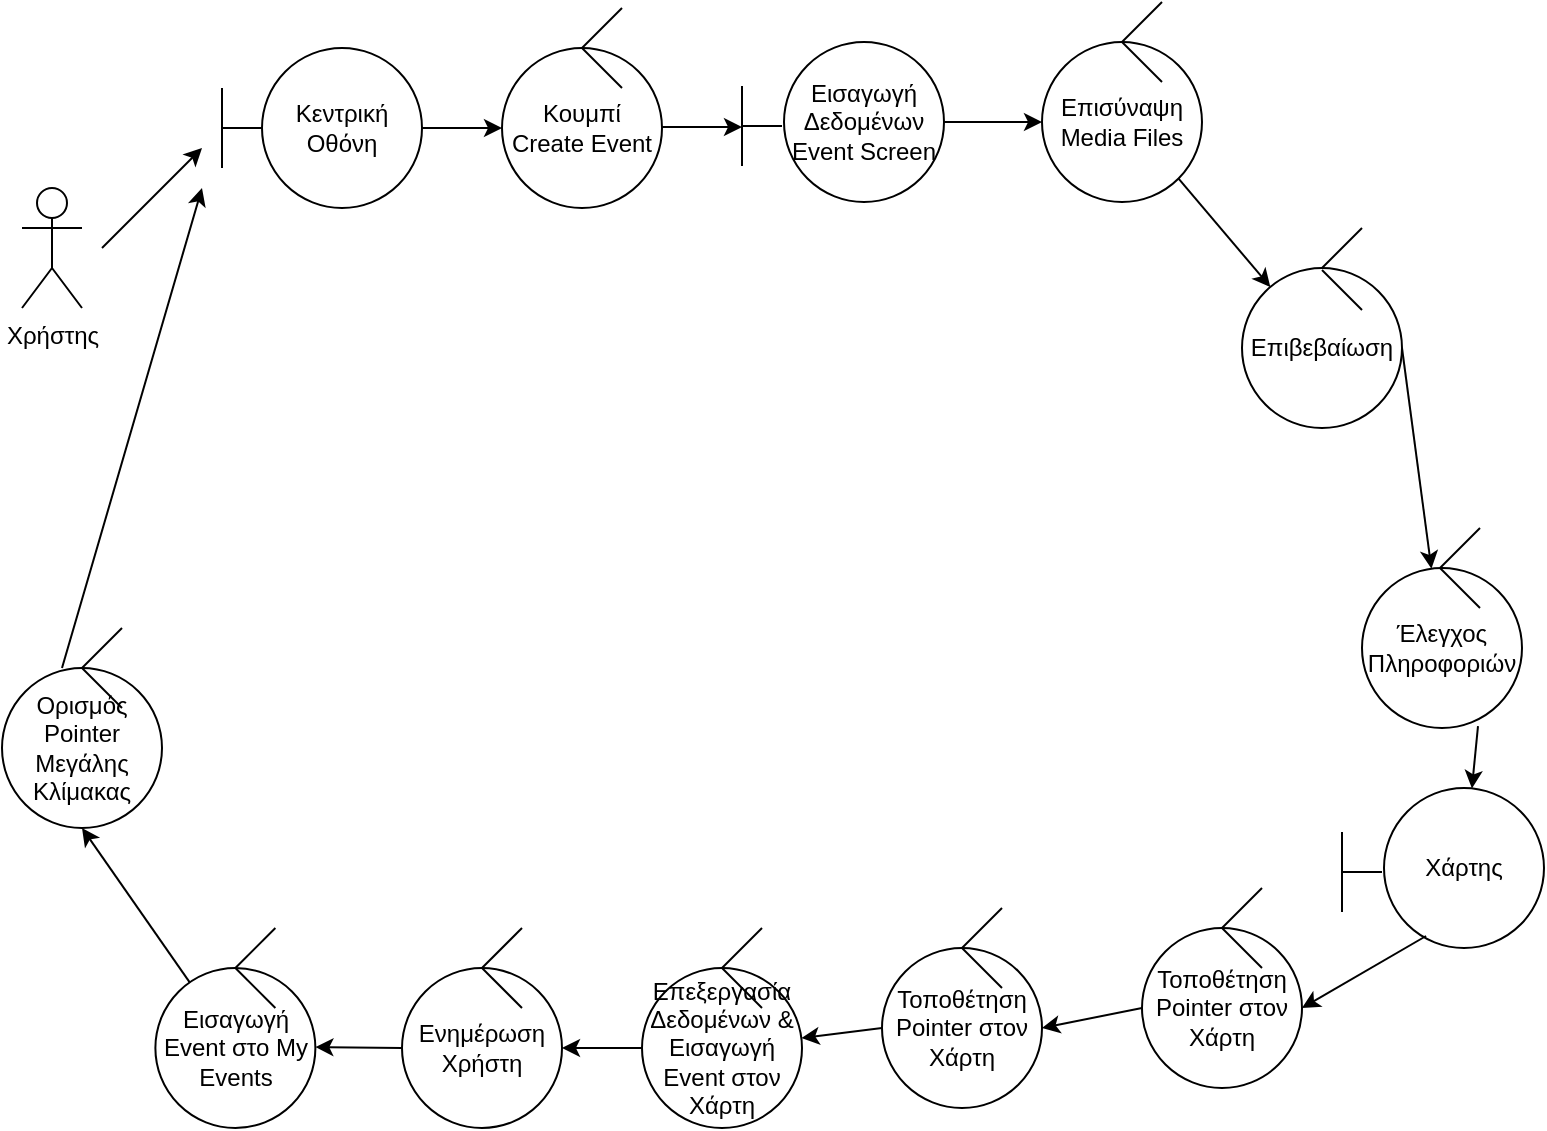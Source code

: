 <mxfile version="17.1.2" type="device"><diagram id="LXSGAUo0yqyR0kycL7uG" name="Page-1"><mxGraphModel dx="1364" dy="793" grid="1" gridSize="10" guides="1" tooltips="1" connect="1" arrows="1" fold="1" page="1" pageScale="1" pageWidth="850" pageHeight="1100" math="0" shadow="0"><root><mxCell id="0"/><mxCell id="1" parent="0"/><mxCell id="fk_i5qiKqpy0DmK9bZVW-65" value="Χρήστης" style="shape=umlActor;verticalLabelPosition=bottom;verticalAlign=top;html=1;outlineConnect=0;" parent="1" vertex="1"><mxGeometry x="40" y="550" width="30" height="60" as="geometry"/></mxCell><mxCell id="fk_i5qiKqpy0DmK9bZVW-66" value="" style="endArrow=none;html=1;rounded=0;" parent="1" edge="1"><mxGeometry width="50" height="50" relative="1" as="geometry"><mxPoint x="140" y="520" as="sourcePoint"/><mxPoint x="160" y="520" as="targetPoint"/></mxGeometry></mxCell><mxCell id="fk_i5qiKqpy0DmK9bZVW-67" value="" style="endArrow=none;html=1;rounded=0;" parent="1" edge="1"><mxGeometry width="50" height="50" relative="1" as="geometry"><mxPoint x="140" y="540" as="sourcePoint"/><mxPoint x="140" y="500" as="targetPoint"/></mxGeometry></mxCell><mxCell id="fk_i5qiKqpy0DmK9bZVW-68" value="" style="endArrow=classic;html=1;rounded=0;" parent="1" edge="1"><mxGeometry width="50" height="50" relative="1" as="geometry"><mxPoint x="80" y="580" as="sourcePoint"/><mxPoint x="130" y="530" as="targetPoint"/></mxGeometry></mxCell><mxCell id="fk_i5qiKqpy0DmK9bZVW-69" value="Κεντρική Οθόνη" style="ellipse;whiteSpace=wrap;html=1;aspect=fixed;" parent="1" vertex="1"><mxGeometry x="160" y="480" width="80" height="80" as="geometry"/></mxCell><mxCell id="fk_i5qiKqpy0DmK9bZVW-74" value="Κουμπί Create Event " style="ellipse;whiteSpace=wrap;html=1;aspect=fixed;" parent="1" vertex="1"><mxGeometry x="280" y="480" width="80" height="80" as="geometry"/></mxCell><mxCell id="fk_i5qiKqpy0DmK9bZVW-75" value="" style="endArrow=none;html=1;rounded=0;" parent="1" edge="1"><mxGeometry width="50" height="50" relative="1" as="geometry"><mxPoint x="320" y="480" as="sourcePoint"/><mxPoint x="340" y="460" as="targetPoint"/></mxGeometry></mxCell><mxCell id="fk_i5qiKqpy0DmK9bZVW-76" value="" style="endArrow=none;html=1;rounded=0;" parent="1" edge="1"><mxGeometry width="50" height="50" relative="1" as="geometry"><mxPoint x="320" y="480" as="sourcePoint"/><mxPoint x="340" y="500" as="targetPoint"/></mxGeometry></mxCell><mxCell id="fk_i5qiKqpy0DmK9bZVW-81" value="" style="endArrow=classic;html=1;rounded=0;entryX=0;entryY=0.5;entryDx=0;entryDy=0;" parent="1" edge="1"><mxGeometry width="50" height="50" relative="1" as="geometry"><mxPoint x="360" y="519.5" as="sourcePoint"/><mxPoint x="400" y="519.5" as="targetPoint"/></mxGeometry></mxCell><mxCell id="fk_i5qiKqpy0DmK9bZVW-89" value="" style="endArrow=none;html=1;rounded=0;" parent="1" edge="1"><mxGeometry width="50" height="50" relative="1" as="geometry"><mxPoint x="400" y="539" as="sourcePoint"/><mxPoint x="400" y="499" as="targetPoint"/></mxGeometry></mxCell><mxCell id="fk_i5qiKqpy0DmK9bZVW-90" value="" style="endArrow=none;html=1;rounded=0;" parent="1" edge="1"><mxGeometry width="50" height="50" relative="1" as="geometry"><mxPoint x="400" y="519" as="sourcePoint"/><mxPoint x="420" y="519" as="targetPoint"/></mxGeometry></mxCell><mxCell id="fk_i5qiKqpy0DmK9bZVW-92" value="Εισαγωγή Δεδομένων Event Screen" style="ellipse;whiteSpace=wrap;html=1;aspect=fixed;" parent="1" vertex="1"><mxGeometry x="421" y="477" width="80" height="80" as="geometry"/></mxCell><mxCell id="fk_i5qiKqpy0DmK9bZVW-93" value="Επισύναψη Media Files " style="ellipse;whiteSpace=wrap;html=1;aspect=fixed;" parent="1" vertex="1"><mxGeometry x="550" y="477" width="80" height="80" as="geometry"/></mxCell><mxCell id="fk_i5qiKqpy0DmK9bZVW-94" value="" style="endArrow=none;html=1;rounded=0;" parent="1" edge="1"><mxGeometry width="50" height="50" relative="1" as="geometry"><mxPoint x="590" y="477" as="sourcePoint"/><mxPoint x="610" y="457" as="targetPoint"/></mxGeometry></mxCell><mxCell id="fk_i5qiKqpy0DmK9bZVW-95" value="" style="endArrow=none;html=1;rounded=0;" parent="1" edge="1"><mxGeometry width="50" height="50" relative="1" as="geometry"><mxPoint x="590" y="477" as="sourcePoint"/><mxPoint x="610" y="497" as="targetPoint"/></mxGeometry></mxCell><mxCell id="fk_i5qiKqpy0DmK9bZVW-96" value="" style="endArrow=classic;html=1;rounded=0;exitX=1;exitY=0.5;exitDx=0;exitDy=0;" parent="1" source="fk_i5qiKqpy0DmK9bZVW-92" edge="1" target="fk_i5qiKqpy0DmK9bZVW-93"><mxGeometry width="50" height="50" relative="1" as="geometry"><mxPoint x="641" y="690" as="sourcePoint"/><mxPoint x="720" y="650" as="targetPoint"/></mxGeometry></mxCell><mxCell id="fk_i5qiKqpy0DmK9bZVW-100" value="" style="endArrow=classic;html=1;rounded=0;exitX=1;exitY=1;exitDx=0;exitDy=0;" parent="1" source="fk_i5qiKqpy0DmK9bZVW-93" edge="1" target="o2wH3I3DCwhvxcVA_ge4-41"><mxGeometry width="50" height="50" relative="1" as="geometry"><mxPoint x="400" y="600" as="sourcePoint"/><mxPoint x="651" y="770" as="targetPoint"/></mxGeometry></mxCell><mxCell id="o2wH3I3DCwhvxcVA_ge4-1" value="" style="endArrow=classic;html=1;rounded=0;exitX=1;exitY=0.5;exitDx=0;exitDy=0;entryX=0;entryY=0.5;entryDx=0;entryDy=0;" edge="1" parent="1" source="fk_i5qiKqpy0DmK9bZVW-69" target="fk_i5qiKqpy0DmK9bZVW-74"><mxGeometry width="50" height="50" relative="1" as="geometry"><mxPoint x="300" y="630" as="sourcePoint"/><mxPoint x="620" y="710" as="targetPoint"/></mxGeometry></mxCell><mxCell id="o2wH3I3DCwhvxcVA_ge4-8" value="" style="endArrow=classic;html=1;rounded=0;exitX=1;exitY=0.5;exitDx=0;exitDy=0;" edge="1" parent="1" source="o2wH3I3DCwhvxcVA_ge4-41" target="o2wH3I3DCwhvxcVA_ge4-9"><mxGeometry width="50" height="50" relative="1" as="geometry"><mxPoint x="601.716" y="646.284" as="sourcePoint"/><mxPoint x="530" y="790" as="targetPoint"/></mxGeometry></mxCell><mxCell id="o2wH3I3DCwhvxcVA_ge4-9" value="Έλεγχος Πληροφοριών" style="ellipse;whiteSpace=wrap;html=1;aspect=fixed;" vertex="1" parent="1"><mxGeometry x="710" y="740" width="80" height="80" as="geometry"/></mxCell><mxCell id="o2wH3I3DCwhvxcVA_ge4-10" value="" style="endArrow=none;html=1;rounded=0;" edge="1" parent="1"><mxGeometry width="50" height="50" relative="1" as="geometry"><mxPoint x="749" y="740" as="sourcePoint"/><mxPoint x="769" y="760" as="targetPoint"/></mxGeometry></mxCell><mxCell id="o2wH3I3DCwhvxcVA_ge4-11" value="" style="endArrow=none;html=1;rounded=0;" edge="1" parent="1"><mxGeometry width="50" height="50" relative="1" as="geometry"><mxPoint x="749" y="740" as="sourcePoint"/><mxPoint x="769" y="720" as="targetPoint"/></mxGeometry></mxCell><mxCell id="o2wH3I3DCwhvxcVA_ge4-16" value="" style="endArrow=classic;html=1;rounded=0;exitX=0.725;exitY=0.988;exitDx=0;exitDy=0;exitPerimeter=0;" edge="1" target="o2wH3I3DCwhvxcVA_ge4-58" parent="1" source="o2wH3I3DCwhvxcVA_ge4-9"><mxGeometry width="50" height="50" relative="1" as="geometry"><mxPoint x="450" y="932" as="sourcePoint"/><mxPoint x="585" y="792" as="targetPoint"/></mxGeometry></mxCell><mxCell id="o2wH3I3DCwhvxcVA_ge4-20" value="Τοποθέτηση Pointer στον Χάρτη" style="ellipse;whiteSpace=wrap;html=1;aspect=fixed;" vertex="1" parent="1"><mxGeometry x="600" y="920" width="80" height="80" as="geometry"/></mxCell><mxCell id="o2wH3I3DCwhvxcVA_ge4-21" value="" style="endArrow=none;html=1;rounded=0;" edge="1" parent="1"><mxGeometry width="50" height="50" relative="1" as="geometry"><mxPoint x="640" y="920" as="sourcePoint"/><mxPoint x="660" y="940" as="targetPoint"/></mxGeometry></mxCell><mxCell id="o2wH3I3DCwhvxcVA_ge4-22" value="" style="endArrow=none;html=1;rounded=0;" edge="1" parent="1"><mxGeometry width="50" height="50" relative="1" as="geometry"><mxPoint x="640" y="920" as="sourcePoint"/><mxPoint x="660" y="900" as="targetPoint"/></mxGeometry></mxCell><mxCell id="o2wH3I3DCwhvxcVA_ge4-39" value="" style="endArrow=none;html=1;rounded=0;" edge="1" parent="1"><mxGeometry width="50" height="50" relative="1" as="geometry"><mxPoint x="690" y="590" as="sourcePoint"/><mxPoint x="710" y="570" as="targetPoint"/></mxGeometry></mxCell><mxCell id="o2wH3I3DCwhvxcVA_ge4-40" value="" style="endArrow=none;html=1;rounded=0;" edge="1" parent="1"><mxGeometry width="50" height="50" relative="1" as="geometry"><mxPoint x="690" y="590" as="sourcePoint"/><mxPoint x="710" y="610" as="targetPoint"/></mxGeometry></mxCell><mxCell id="o2wH3I3DCwhvxcVA_ge4-41" value="Επιβεβαίωση " style="ellipse;whiteSpace=wrap;html=1;aspect=fixed;" vertex="1" parent="1"><mxGeometry x="650" y="590" width="80" height="80" as="geometry"/></mxCell><mxCell id="o2wH3I3DCwhvxcVA_ge4-55" value="" style="endArrow=none;html=1;rounded=0;" edge="1" parent="1"><mxGeometry width="50" height="50" relative="1" as="geometry"><mxPoint x="690" y="591" as="sourcePoint"/><mxPoint x="710" y="611" as="targetPoint"/></mxGeometry></mxCell><mxCell id="o2wH3I3DCwhvxcVA_ge4-56" value="" style="endArrow=none;html=1;rounded=0;" edge="1" parent="1"><mxGeometry width="50" height="50" relative="1" as="geometry"><mxPoint x="700" y="912" as="sourcePoint"/><mxPoint x="700" y="872" as="targetPoint"/></mxGeometry></mxCell><mxCell id="o2wH3I3DCwhvxcVA_ge4-57" value="" style="endArrow=none;html=1;rounded=0;" edge="1" parent="1"><mxGeometry width="50" height="50" relative="1" as="geometry"><mxPoint x="700" y="892" as="sourcePoint"/><mxPoint x="720" y="892" as="targetPoint"/></mxGeometry></mxCell><mxCell id="o2wH3I3DCwhvxcVA_ge4-58" value="Χάρτης" style="ellipse;whiteSpace=wrap;html=1;aspect=fixed;" vertex="1" parent="1"><mxGeometry x="721" y="850" width="80" height="80" as="geometry"/></mxCell><mxCell id="o2wH3I3DCwhvxcVA_ge4-59" value="" style="endArrow=classic;html=1;rounded=0;entryX=1;entryY=0.5;entryDx=0;entryDy=0;exitX=0.263;exitY=0.925;exitDx=0;exitDy=0;exitPerimeter=0;" edge="1" parent="1" source="o2wH3I3DCwhvxcVA_ge4-58" target="o2wH3I3DCwhvxcVA_ge4-20"><mxGeometry width="50" height="50" relative="1" as="geometry"><mxPoint x="780" y="900" as="sourcePoint"/><mxPoint x="720" y="900" as="targetPoint"/></mxGeometry></mxCell><mxCell id="o2wH3I3DCwhvxcVA_ge4-60" value="Τοποθέτηση Pointer στον Χάρτη" style="ellipse;whiteSpace=wrap;html=1;aspect=fixed;" vertex="1" parent="1"><mxGeometry x="470" y="930.0" width="80" height="80" as="geometry"/></mxCell><mxCell id="o2wH3I3DCwhvxcVA_ge4-61" value="" style="endArrow=none;html=1;rounded=0;" edge="1" parent="1"><mxGeometry width="50" height="50" relative="1" as="geometry"><mxPoint x="510" y="930.0" as="sourcePoint"/><mxPoint x="530" y="950.0" as="targetPoint"/></mxGeometry></mxCell><mxCell id="o2wH3I3DCwhvxcVA_ge4-62" value="" style="endArrow=none;html=1;rounded=0;" edge="1" parent="1"><mxGeometry width="50" height="50" relative="1" as="geometry"><mxPoint x="510" y="930.0" as="sourcePoint"/><mxPoint x="530" y="910.0" as="targetPoint"/></mxGeometry></mxCell><mxCell id="o2wH3I3DCwhvxcVA_ge4-63" value="" style="endArrow=classic;html=1;rounded=0;exitX=0;exitY=0.5;exitDx=0;exitDy=0;" edge="1" parent="1" source="o2wH3I3DCwhvxcVA_ge4-20"><mxGeometry width="50" height="50" relative="1" as="geometry"><mxPoint x="296.606" y="839.996" as="sourcePoint"/><mxPoint x="550" y="970" as="targetPoint"/></mxGeometry></mxCell><mxCell id="o2wH3I3DCwhvxcVA_ge4-64" value="Επεξεργασία Δεδομένων &amp;amp; Εισαγωγή Event στον Χάρτη" style="ellipse;whiteSpace=wrap;html=1;aspect=fixed;" vertex="1" parent="1"><mxGeometry x="350" y="940.0" width="80" height="80" as="geometry"/></mxCell><mxCell id="o2wH3I3DCwhvxcVA_ge4-65" value="" style="endArrow=none;html=1;rounded=0;" edge="1" parent="1"><mxGeometry width="50" height="50" relative="1" as="geometry"><mxPoint x="390" y="940.0" as="sourcePoint"/><mxPoint x="410" y="960.0" as="targetPoint"/></mxGeometry></mxCell><mxCell id="o2wH3I3DCwhvxcVA_ge4-66" value="" style="endArrow=none;html=1;rounded=0;" edge="1" parent="1"><mxGeometry width="50" height="50" relative="1" as="geometry"><mxPoint x="390" y="940.0" as="sourcePoint"/><mxPoint x="410" y="920.0" as="targetPoint"/></mxGeometry></mxCell><mxCell id="o2wH3I3DCwhvxcVA_ge4-67" value="" style="endArrow=classic;html=1;rounded=0;" edge="1" target="o2wH3I3DCwhvxcVA_ge4-64" parent="1"><mxGeometry width="50" height="50" relative="1" as="geometry"><mxPoint x="470" y="970" as="sourcePoint"/><mxPoint x="526.61" y="782.16" as="targetPoint"/></mxGeometry></mxCell><mxCell id="o2wH3I3DCwhvxcVA_ge4-68" value="Ενημέρωση Χρήστη" style="ellipse;whiteSpace=wrap;html=1;aspect=fixed;" vertex="1" parent="1"><mxGeometry x="230" y="940" width="80" height="80" as="geometry"/></mxCell><mxCell id="o2wH3I3DCwhvxcVA_ge4-69" value="" style="endArrow=none;html=1;rounded=0;" edge="1" parent="1"><mxGeometry width="50" height="50" relative="1" as="geometry"><mxPoint x="270.0" y="940" as="sourcePoint"/><mxPoint x="290.0" y="960" as="targetPoint"/></mxGeometry></mxCell><mxCell id="o2wH3I3DCwhvxcVA_ge4-70" value="" style="endArrow=none;html=1;rounded=0;" edge="1" parent="1"><mxGeometry width="50" height="50" relative="1" as="geometry"><mxPoint x="270.0" y="940" as="sourcePoint"/><mxPoint x="290.0" y="920" as="targetPoint"/></mxGeometry></mxCell><mxCell id="o2wH3I3DCwhvxcVA_ge4-71" value="" style="endArrow=classic;html=1;rounded=0;exitX=0;exitY=0.5;exitDx=0;exitDy=0;entryX=1;entryY=0.5;entryDx=0;entryDy=0;" edge="1" parent="1" source="o2wH3I3DCwhvxcVA_ge4-64" target="o2wH3I3DCwhvxcVA_ge4-68"><mxGeometry width="50" height="50" relative="1" as="geometry"><mxPoint x="280.004" y="790.004" as="sourcePoint"/><mxPoint x="330" y="960" as="targetPoint"/></mxGeometry></mxCell><mxCell id="o2wH3I3DCwhvxcVA_ge4-72" value="Εισαγωγή Event στο My Events" style="ellipse;whiteSpace=wrap;html=1;aspect=fixed;" vertex="1" parent="1"><mxGeometry x="106.69" y="940" width="80" height="80" as="geometry"/></mxCell><mxCell id="o2wH3I3DCwhvxcVA_ge4-73" value="" style="endArrow=none;html=1;rounded=0;" edge="1" parent="1"><mxGeometry width="50" height="50" relative="1" as="geometry"><mxPoint x="146.69" y="940" as="sourcePoint"/><mxPoint x="166.69" y="960" as="targetPoint"/></mxGeometry></mxCell><mxCell id="o2wH3I3DCwhvxcVA_ge4-74" value="" style="endArrow=none;html=1;rounded=0;" edge="1" parent="1"><mxGeometry width="50" height="50" relative="1" as="geometry"><mxPoint x="146.69" y="940" as="sourcePoint"/><mxPoint x="166.69" y="920" as="targetPoint"/></mxGeometry></mxCell><mxCell id="o2wH3I3DCwhvxcVA_ge4-75" value="" style="endArrow=classic;html=1;rounded=0;exitX=0;exitY=0.5;exitDx=0;exitDy=0;" edge="1" parent="1" source="o2wH3I3DCwhvxcVA_ge4-68"><mxGeometry width="50" height="50" relative="1" as="geometry"><mxPoint x="256.69" y="979.56" as="sourcePoint"/><mxPoint x="186.69" y="979.56" as="targetPoint"/></mxGeometry></mxCell><mxCell id="o2wH3I3DCwhvxcVA_ge4-76" value="Ορισμός Pointer Μεγάλης Κλίμακας" style="ellipse;whiteSpace=wrap;html=1;aspect=fixed;" vertex="1" parent="1"><mxGeometry x="30" y="790" width="80" height="80" as="geometry"/></mxCell><mxCell id="o2wH3I3DCwhvxcVA_ge4-77" value="" style="endArrow=none;html=1;rounded=0;" edge="1" parent="1"><mxGeometry width="50" height="50" relative="1" as="geometry"><mxPoint x="70.0" y="790" as="sourcePoint"/><mxPoint x="90.0" y="810" as="targetPoint"/></mxGeometry></mxCell><mxCell id="o2wH3I3DCwhvxcVA_ge4-78" value="" style="endArrow=none;html=1;rounded=0;" edge="1" parent="1"><mxGeometry width="50" height="50" relative="1" as="geometry"><mxPoint x="70.0" y="790" as="sourcePoint"/><mxPoint x="90.0" y="770" as="targetPoint"/></mxGeometry></mxCell><mxCell id="o2wH3I3DCwhvxcVA_ge4-79" value="" style="endArrow=classic;html=1;rounded=0;entryX=0.5;entryY=1;entryDx=0;entryDy=0;" edge="1" target="o2wH3I3DCwhvxcVA_ge4-76" parent="1" source="o2wH3I3DCwhvxcVA_ge4-72"><mxGeometry width="50" height="50" relative="1" as="geometry"><mxPoint x="646.83" y="851.72" as="sourcePoint"/><mxPoint x="586.16" y="836.043" as="targetPoint"/></mxGeometry></mxCell><mxCell id="o2wH3I3DCwhvxcVA_ge4-80" value="" style="endArrow=classic;html=1;rounded=0;strokeColor=#000000;" edge="1" parent="1"><mxGeometry width="50" height="50" relative="1" as="geometry"><mxPoint x="60" y="790" as="sourcePoint"/><mxPoint x="130" y="550" as="targetPoint"/></mxGeometry></mxCell></root></mxGraphModel></diagram></mxfile>